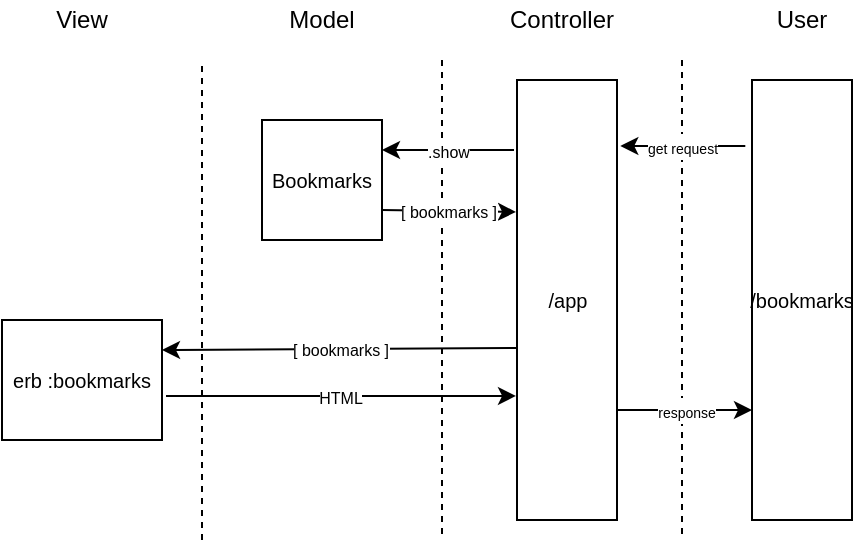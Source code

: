 <mxfile version="10.6.7" type="google"><diagram id="lkf77ZIOJYH3BNEEEU6D" name="Page-1"><mxGraphModel dx="758" dy="376" grid="1" gridSize="10" guides="1" tooltips="1" connect="1" arrows="1" fold="1" page="1" pageScale="1" pageWidth="827" pageHeight="1169" background="#FFFFFF" math="0" shadow="0"><root><mxCell id="0"/><mxCell id="1" parent="0"/><mxCell id="aXFIjeUtOPrOV8c6lR4F-6" value="" style="endArrow=none;dashed=1;html=1;" edge="1" parent="1"><mxGeometry width="50" height="50" relative="1" as="geometry"><mxPoint x="200" y="400" as="sourcePoint"/><mxPoint x="200" y="160" as="targetPoint"/></mxGeometry></mxCell><mxCell id="aXFIjeUtOPrOV8c6lR4F-7" value="" style="endArrow=none;dashed=1;html=1;" edge="1" parent="1"><mxGeometry width="50" height="50" relative="1" as="geometry"><mxPoint x="320" y="160" as="sourcePoint"/><mxPoint x="320" y="400" as="targetPoint"/></mxGeometry></mxCell><mxCell id="aXFIjeUtOPrOV8c6lR4F-8" value="" style="endArrow=none;dashed=1;html=1;" edge="1" parent="1"><mxGeometry width="50" height="50" relative="1" as="geometry"><mxPoint x="440" y="160" as="sourcePoint"/><mxPoint x="440" y="400" as="targetPoint"/></mxGeometry></mxCell><mxCell id="aXFIjeUtOPrOV8c6lR4F-10" value="View" style="text;html=1;strokeColor=none;fillColor=none;align=center;verticalAlign=middle;whiteSpace=wrap;rounded=0;" vertex="1" parent="1"><mxGeometry x="120" y="130" width="40" height="20" as="geometry"/></mxCell><mxCell id="aXFIjeUtOPrOV8c6lR4F-11" value="Controller" style="text;html=1;strokeColor=none;fillColor=none;align=center;verticalAlign=middle;whiteSpace=wrap;rounded=0;" vertex="1" parent="1"><mxGeometry x="360" y="130" width="40" height="20" as="geometry"/></mxCell><mxCell id="aXFIjeUtOPrOV8c6lR4F-12" value="Model" style="text;html=1;strokeColor=none;fillColor=none;align=center;verticalAlign=middle;whiteSpace=wrap;rounded=0;" vertex="1" parent="1"><mxGeometry x="240" y="130" width="40" height="20" as="geometry"/></mxCell><mxCell id="aXFIjeUtOPrOV8c6lR4F-13" value="User" style="text;html=1;strokeColor=none;fillColor=none;align=center;verticalAlign=middle;whiteSpace=wrap;rounded=0;" vertex="1" parent="1"><mxGeometry x="480" y="130" width="40" height="20" as="geometry"/></mxCell><mxCell id="aXFIjeUtOPrOV8c6lR4F-16" value="&lt;font style=&quot;font-size: 10px&quot;&gt;/bookmarks&lt;/font&gt;" style="text;html=1;strokeColor=#000000;fillColor=none;align=center;verticalAlign=middle;whiteSpace=wrap;rounded=0;" vertex="1" parent="1"><mxGeometry x="475" y="170" width="50" height="220" as="geometry"/></mxCell><mxCell id="aXFIjeUtOPrOV8c6lR4F-21" value="&lt;font style=&quot;font-size: 10px&quot;&gt;/app&lt;/font&gt;" style="text;html=1;strokeColor=#000000;fillColor=none;align=center;verticalAlign=middle;whiteSpace=wrap;rounded=0;" vertex="1" parent="1"><mxGeometry x="357.5" y="170" width="50" height="220" as="geometry"/></mxCell><mxCell id="aXFIjeUtOPrOV8c6lR4F-22" value="&lt;font style=&quot;font-size: 10px&quot;&gt;Bookmarks&lt;/font&gt;" style="text;html=1;strokeColor=#000000;fillColor=none;align=center;verticalAlign=middle;whiteSpace=wrap;rounded=0;" vertex="1" parent="1"><mxGeometry x="230" y="190" width="60" height="60" as="geometry"/></mxCell><mxCell id="aXFIjeUtOPrOV8c6lR4F-23" value="&lt;font style=&quot;font-size: 10px&quot;&gt;erb :bookmarks&lt;/font&gt;" style="text;html=1;strokeColor=#000000;fillColor=none;align=center;verticalAlign=middle;whiteSpace=wrap;rounded=0;" vertex="1" parent="1"><mxGeometry x="100" y="290" width="80" height="60" as="geometry"/></mxCell><mxCell id="aXFIjeUtOPrOV8c6lR4F-30" value="&lt;font style=&quot;font-size: 7px&quot;&gt;get request&lt;/font&gt;" style="endArrow=classic;html=1;exitX=-0.067;exitY=0.15;exitDx=0;exitDy=0;exitPerimeter=0;entryX=1.033;entryY=0.15;entryDx=0;entryDy=0;entryPerimeter=0;" edge="1" parent="1" source="aXFIjeUtOPrOV8c6lR4F-16" target="aXFIjeUtOPrOV8c6lR4F-21"><mxGeometry width="50" height="50" relative="1" as="geometry"><mxPoint x="100" y="470" as="sourcePoint"/><mxPoint x="150" y="420" as="targetPoint"/></mxGeometry></mxCell><mxCell id="aXFIjeUtOPrOV8c6lR4F-33" value="&lt;font style=&quot;font-size: 7px&quot;&gt;response&lt;/font&gt;" style="endArrow=classic;html=1;entryX=0;entryY=0.75;entryDx=0;entryDy=0;exitX=1;exitY=0.75;exitDx=0;exitDy=0;" edge="1" parent="1" source="aXFIjeUtOPrOV8c6lR4F-21" target="aXFIjeUtOPrOV8c6lR4F-16"><mxGeometry width="50" height="50" relative="1" as="geometry"><mxPoint x="100" y="470" as="sourcePoint"/><mxPoint x="150" y="420" as="targetPoint"/></mxGeometry></mxCell><mxCell id="aXFIjeUtOPrOV8c6lR4F-34" value="&lt;font style=&quot;font-size: 8px&quot;&gt;.&lt;font style=&quot;font-size: 8px&quot;&gt;show&lt;/font&gt;&lt;/font&gt;" style="endArrow=classic;html=1;entryX=1;entryY=0.25;entryDx=0;entryDy=0;exitX=-0.03;exitY=0.159;exitDx=0;exitDy=0;exitPerimeter=0;" edge="1" parent="1" source="aXFIjeUtOPrOV8c6lR4F-21" target="aXFIjeUtOPrOV8c6lR4F-22"><mxGeometry width="50" height="50" relative="1" as="geometry"><mxPoint x="100" y="470" as="sourcePoint"/><mxPoint x="270" y="440" as="targetPoint"/></mxGeometry></mxCell><mxCell id="aXFIjeUtOPrOV8c6lR4F-35" value="&lt;font style=&quot;font-size: 8px&quot;&gt;[ bookmarks ]&lt;/font&gt;" style="endArrow=classic;html=1;entryX=-0.01;entryY=0.3;entryDx=0;entryDy=0;entryPerimeter=0;exitX=1;exitY=0.75;exitDx=0;exitDy=0;" edge="1" parent="1" source="aXFIjeUtOPrOV8c6lR4F-22" target="aXFIjeUtOPrOV8c6lR4F-21"><mxGeometry width="50" height="50" relative="1" as="geometry"><mxPoint x="100" y="470" as="sourcePoint"/><mxPoint x="150" y="420" as="targetPoint"/></mxGeometry></mxCell><mxCell id="aXFIjeUtOPrOV8c6lR4F-36" value="&lt;font style=&quot;font-size: 8px&quot;&gt;[ bookmarks ]&lt;/font&gt;" style="endArrow=classic;html=1;entryX=1;entryY=0.25;entryDx=0;entryDy=0;exitX=-0.01;exitY=0.609;exitDx=0;exitDy=0;exitPerimeter=0;" edge="1" parent="1" source="aXFIjeUtOPrOV8c6lR4F-21" target="aXFIjeUtOPrOV8c6lR4F-23"><mxGeometry width="50" height="50" relative="1" as="geometry"><mxPoint x="300" y="245" as="sourcePoint"/><mxPoint x="367" y="246" as="targetPoint"/></mxGeometry></mxCell><mxCell id="aXFIjeUtOPrOV8c6lR4F-37" value="&lt;font style=&quot;font-size: 8px&quot;&gt;HTML&lt;/font&gt;" style="endArrow=classic;html=1;entryX=-0.01;entryY=0.718;entryDx=0;entryDy=0;entryPerimeter=0;exitX=1.025;exitY=0.633;exitDx=0;exitDy=0;exitPerimeter=0;" edge="1" parent="1" source="aXFIjeUtOPrOV8c6lR4F-23" target="aXFIjeUtOPrOV8c6lR4F-21"><mxGeometry width="50" height="50" relative="1" as="geometry"><mxPoint x="100" y="470" as="sourcePoint"/><mxPoint x="150" y="420" as="targetPoint"/></mxGeometry></mxCell></root></mxGraphModel></diagram></mxfile>